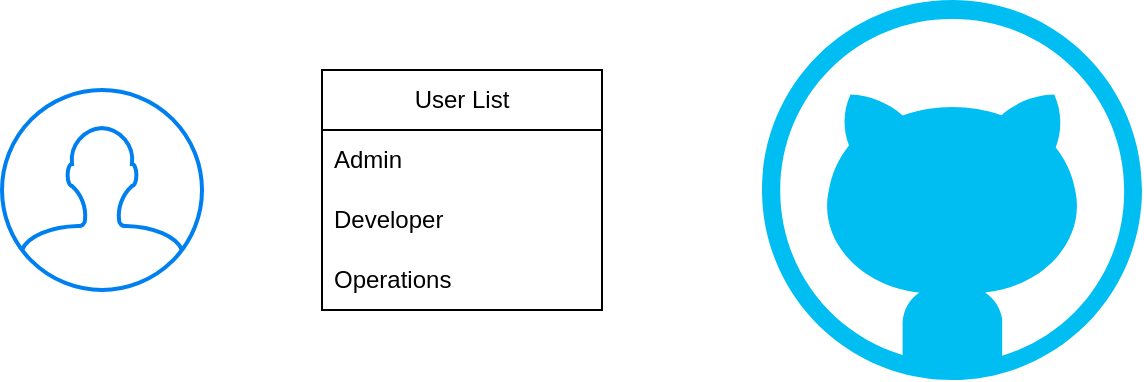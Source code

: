 <mxfile version="24.7.14">
  <diagram name="Page-1" id="b5_TWsxRdoh_HI3PfGqP">
    <mxGraphModel dx="1393" dy="769" grid="1" gridSize="10" guides="1" tooltips="1" connect="1" arrows="1" fold="1" page="1" pageScale="1" pageWidth="1100" pageHeight="850" math="0" shadow="0">
      <root>
        <mxCell id="0" />
        <mxCell id="1" parent="0" />
        <mxCell id="lGa6MqqqaXueCu4nHp3i-1" value="" style="verticalLabelPosition=bottom;html=1;verticalAlign=top;align=center;strokeColor=none;fillColor=#00BEF2;shape=mxgraph.azure.github_code;pointerEvents=1;" vertex="1" parent="1">
          <mxGeometry x="420" y="275" width="190" height="190" as="geometry" />
        </mxCell>
        <mxCell id="lGa6MqqqaXueCu4nHp3i-2" value="" style="html=1;verticalLabelPosition=bottom;align=center;labelBackgroundColor=#ffffff;verticalAlign=top;strokeWidth=2;strokeColor=#0080F0;shadow=0;dashed=0;shape=mxgraph.ios7.icons.user;" vertex="1" parent="1">
          <mxGeometry x="40" y="320" width="100" height="100" as="geometry" />
        </mxCell>
        <mxCell id="lGa6MqqqaXueCu4nHp3i-8" value="User List" style="swimlane;fontStyle=0;childLayout=stackLayout;horizontal=1;startSize=30;horizontalStack=0;resizeParent=1;resizeParentMax=0;resizeLast=0;collapsible=1;marginBottom=0;whiteSpace=wrap;html=1;" vertex="1" parent="1">
          <mxGeometry x="200" y="310" width="140" height="120" as="geometry" />
        </mxCell>
        <mxCell id="lGa6MqqqaXueCu4nHp3i-9" value="Admin" style="text;strokeColor=none;fillColor=none;align=left;verticalAlign=middle;spacingLeft=4;spacingRight=4;overflow=hidden;points=[[0,0.5],[1,0.5]];portConstraint=eastwest;rotatable=0;whiteSpace=wrap;html=1;" vertex="1" parent="lGa6MqqqaXueCu4nHp3i-8">
          <mxGeometry y="30" width="140" height="30" as="geometry" />
        </mxCell>
        <mxCell id="lGa6MqqqaXueCu4nHp3i-10" value="Developer" style="text;strokeColor=none;fillColor=none;align=left;verticalAlign=middle;spacingLeft=4;spacingRight=4;overflow=hidden;points=[[0,0.5],[1,0.5]];portConstraint=eastwest;rotatable=0;whiteSpace=wrap;html=1;" vertex="1" parent="lGa6MqqqaXueCu4nHp3i-8">
          <mxGeometry y="60" width="140" height="30" as="geometry" />
        </mxCell>
        <mxCell id="lGa6MqqqaXueCu4nHp3i-11" value="Operations" style="text;strokeColor=none;fillColor=none;align=left;verticalAlign=middle;spacingLeft=4;spacingRight=4;overflow=hidden;points=[[0,0.5],[1,0.5]];portConstraint=eastwest;rotatable=0;whiteSpace=wrap;html=1;" vertex="1" parent="lGa6MqqqaXueCu4nHp3i-8">
          <mxGeometry y="90" width="140" height="30" as="geometry" />
        </mxCell>
      </root>
    </mxGraphModel>
  </diagram>
</mxfile>
